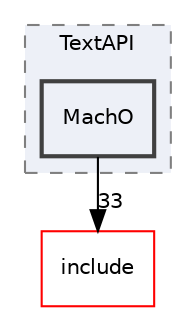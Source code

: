 digraph "lib/TextAPI/MachO"
{
 // LATEX_PDF_SIZE
  bgcolor="transparent";
  edge [fontname="Helvetica",fontsize="10",labelfontname="Helvetica",labelfontsize="10"];
  node [fontname="Helvetica",fontsize="10",shape="box"];
  compound=true
  subgraph clusterdir_db4ee299e232fa6cb6952e8a4a1971c4 {
    graph [ bgcolor="#edf0f7", pencolor="grey50", style="filled,dashed,", label="TextAPI", fontname="Helvetica", fontsize="10", URL="dir_db4ee299e232fa6cb6952e8a4a1971c4.html"]
  dir_9c4902bde83b136fb855880c49401480 [label="MachO", style="filled,bold,", fillcolor="#edf0f7", color="grey25", URL="dir_9c4902bde83b136fb855880c49401480.html"];
  }
  dir_d44c64559bbebec7f509842c48db8b23 [label="include", style="", fillcolor="#edf0f7", color="red", URL="dir_d44c64559bbebec7f509842c48db8b23.html"];
  dir_9c4902bde83b136fb855880c49401480->dir_d44c64559bbebec7f509842c48db8b23 [headlabel="33", labeldistance=1.5 headhref="dir_000113_000082.html"];
}

